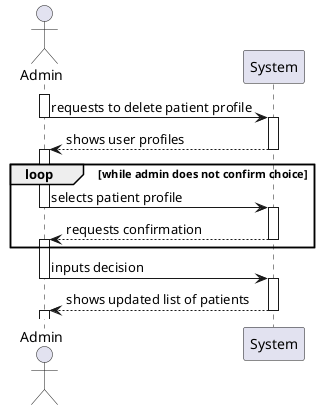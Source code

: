@startuml

Actor Admin as act
Participant System as sys

activate act

act -> sys : requests to delete patient profile
deactivate act
activate sys




sys --> act : shows user profiles
deactivate sys
activate act

loop while admin does not confirm choice
act -> sys : selects patient profile
deactivate act
activate sys




sys --> act : requests confirmation
deactivate sys
activate act
end loop
act -> sys : inputs decision
deactivate act
activate sys

sys --> act : shows updated list of patients
deactivate sys
activate act




@enduml
